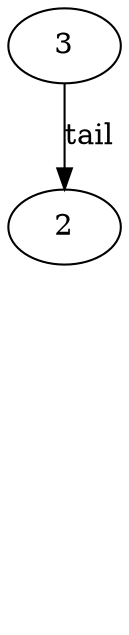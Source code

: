digraph {
    s3[label=3 class="cell"]
    s2[label=2 class="catafocus,cell"]
    s1[label=1 class="cell" style=invis]
    nil[label=0 class="nil" style=invis]

    s3 -> s2[label=tail]
    s2 -> s1[label=tail style=invis]
    s1 -> nil[label=tail style=invis]
}

